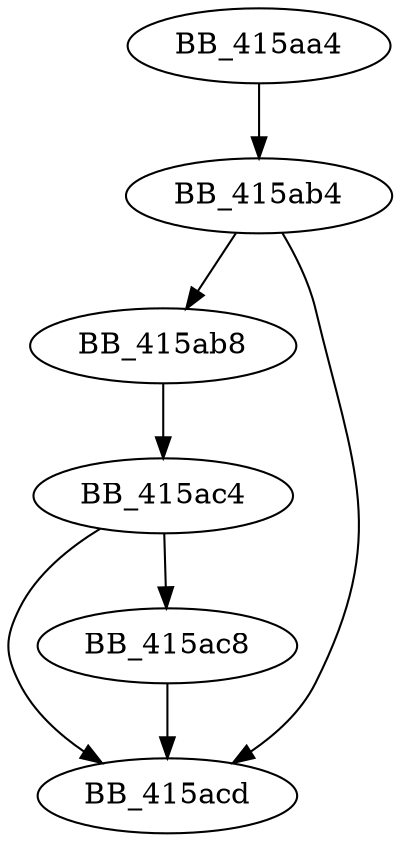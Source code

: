 DiGraph ___crtCorExitProcess{
BB_415aa4->BB_415ab4
BB_415ab4->BB_415ab8
BB_415ab4->BB_415acd
BB_415ab8->BB_415ac4
BB_415ac4->BB_415ac8
BB_415ac4->BB_415acd
BB_415ac8->BB_415acd
}
